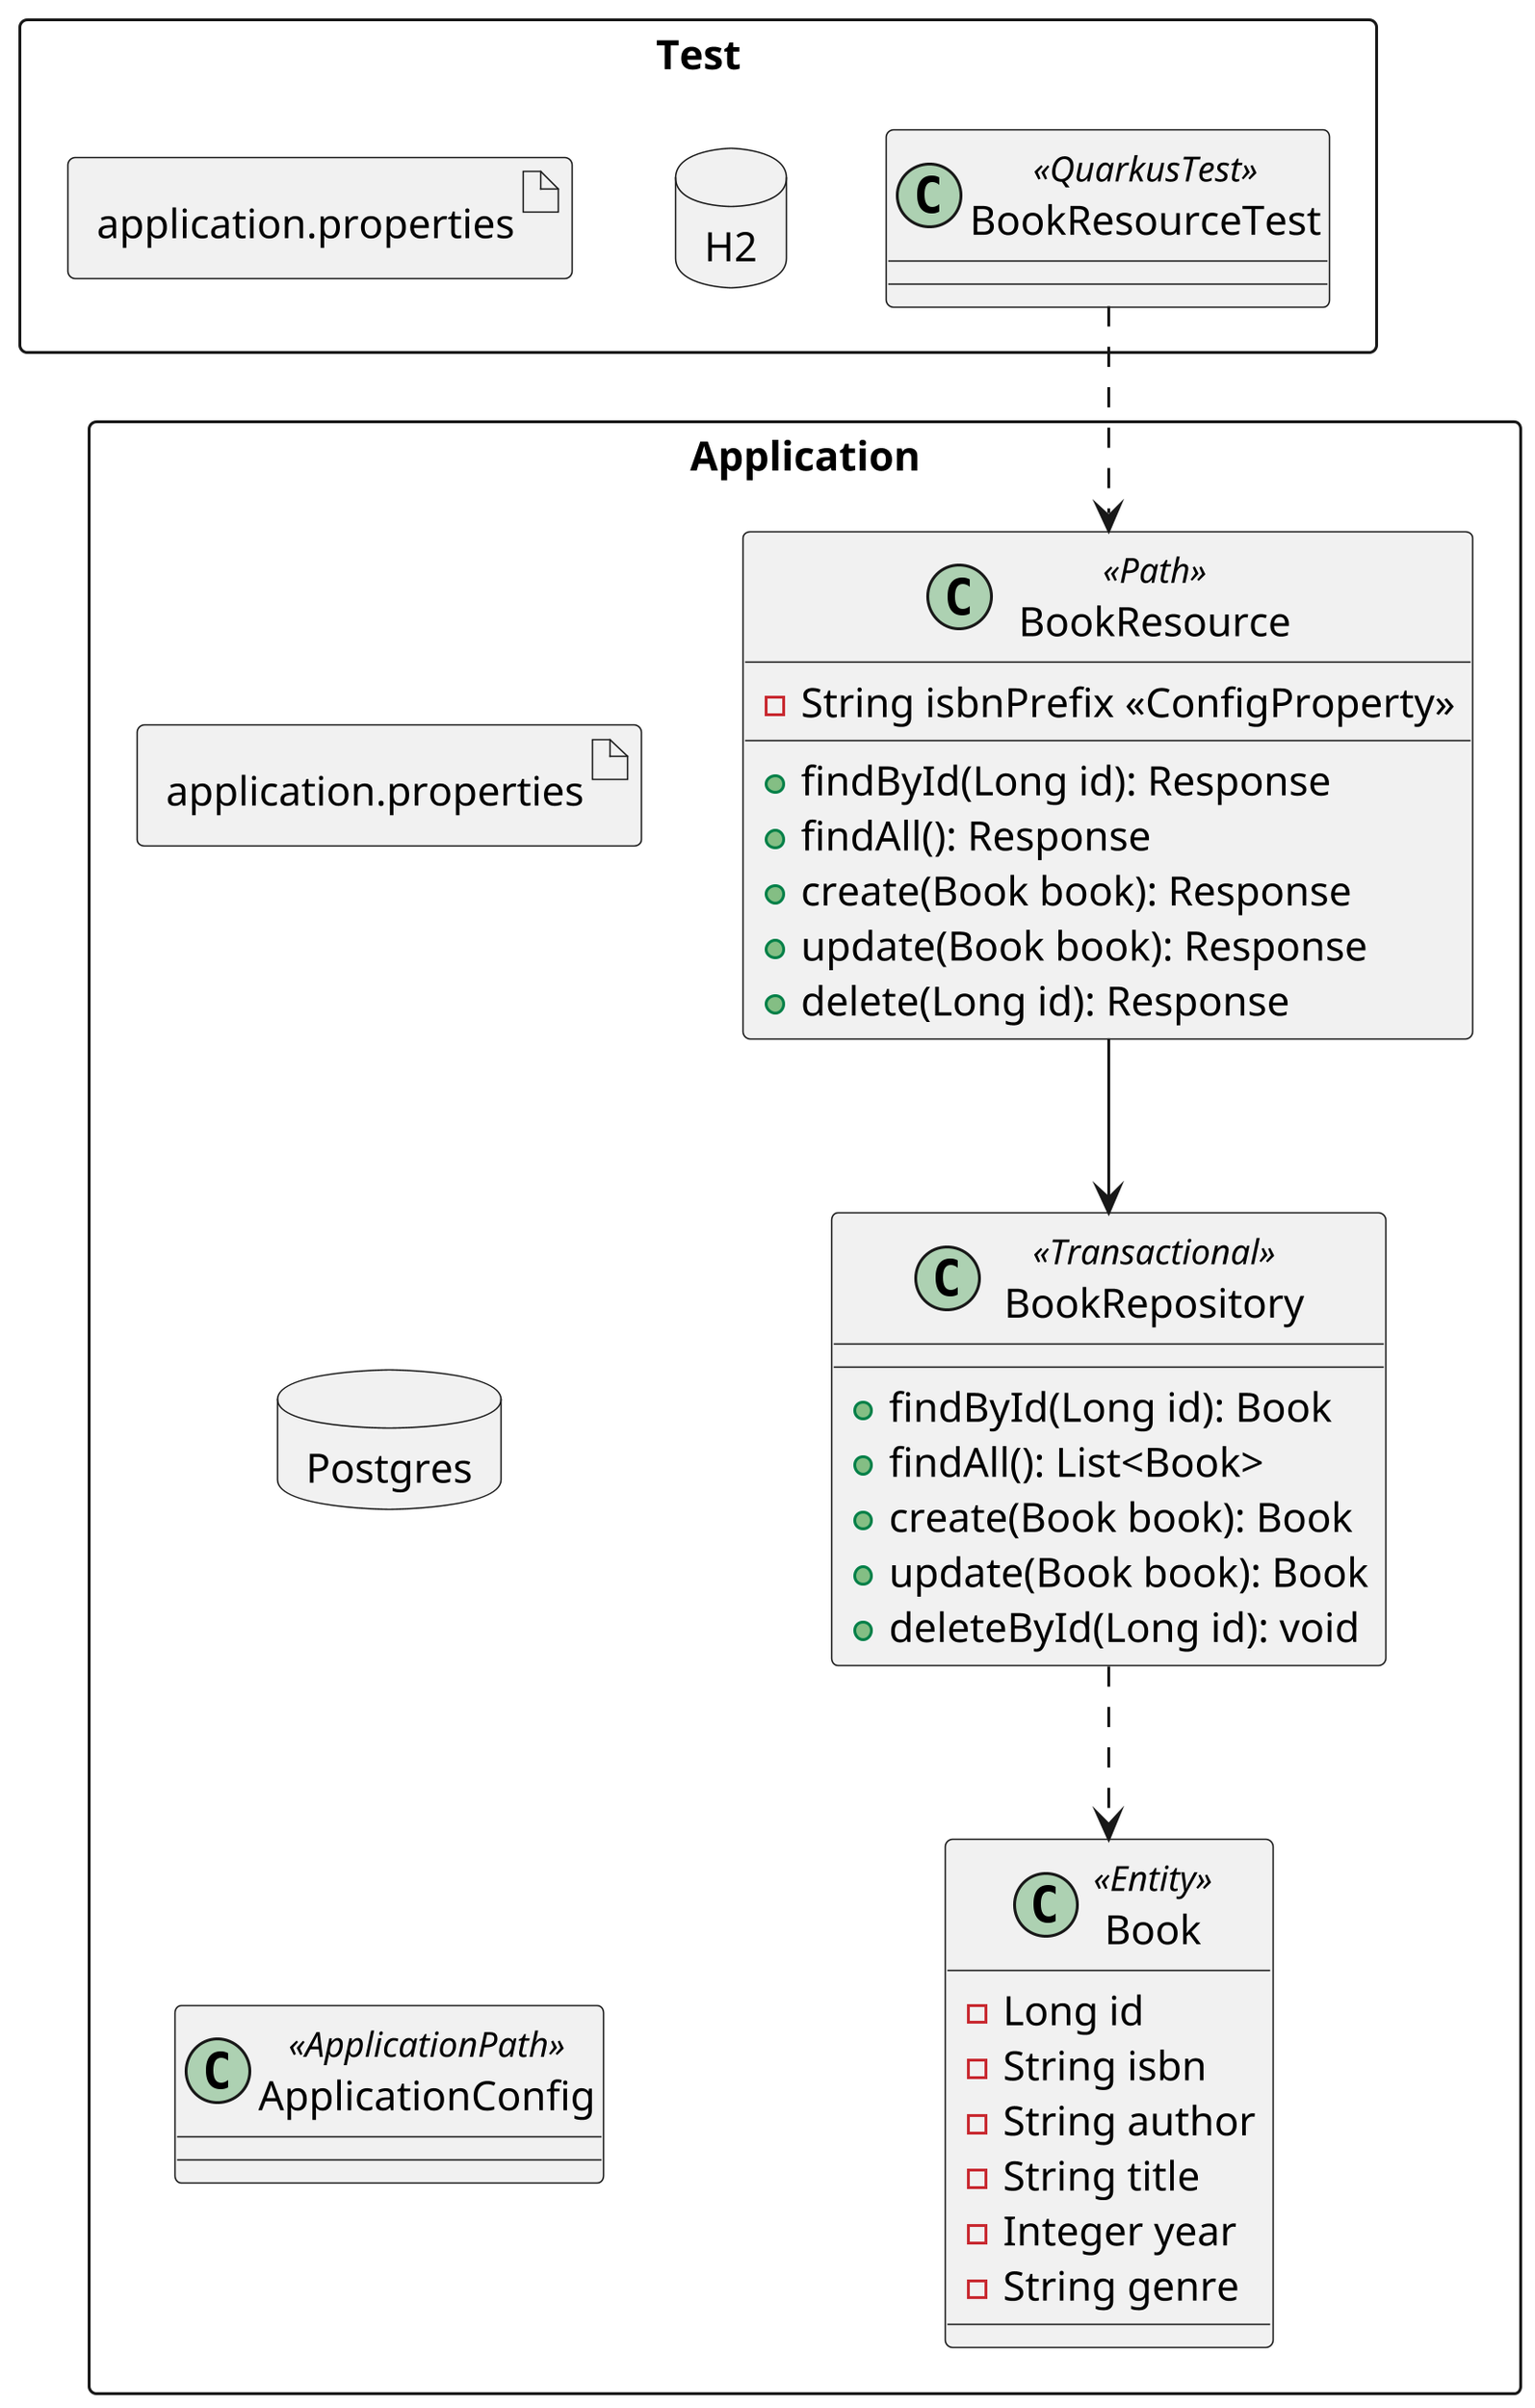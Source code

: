 @startuml
skinparam dpi 300
allow_mixing

rectangle Application {
    class ApplicationConfig <<ApplicationPath>>
    class Book <<Entity>> {
      - Long id
      - String isbn
      - String author
      - String title
      - Integer year
      - String genre
    }

    class BookRepository <<Transactional>> {
      + findById(Long id): Book
      + findAll(): List<Book>
      + create(Book book): Book
      + update(Book book): Book
      + deleteById(Long id): void
    }

    class BookResource <<Path>> {
      - String isbnPrefix <<ConfigProperty>>
      + findById(Long id): Response
      + findAll(): Response
      + create(Book book): Response
      + update(Book book): Response
      + delete(Long id): Response
    }

    database Postgres
    artifact "application<U+002E>properties" as app
}

rectangle Test {
    class BookResourceTest <<QuarkusTest>>
    database H2
    artifact "application<U+002E>properties" as app2
}

BookResource --> BookRepository
BookRepository ..> Book
BookResourceTest ..> BookResource
app -[hidden]-> Postgres
Postgres -[hidden]-> ApplicationConfig

@enduml
